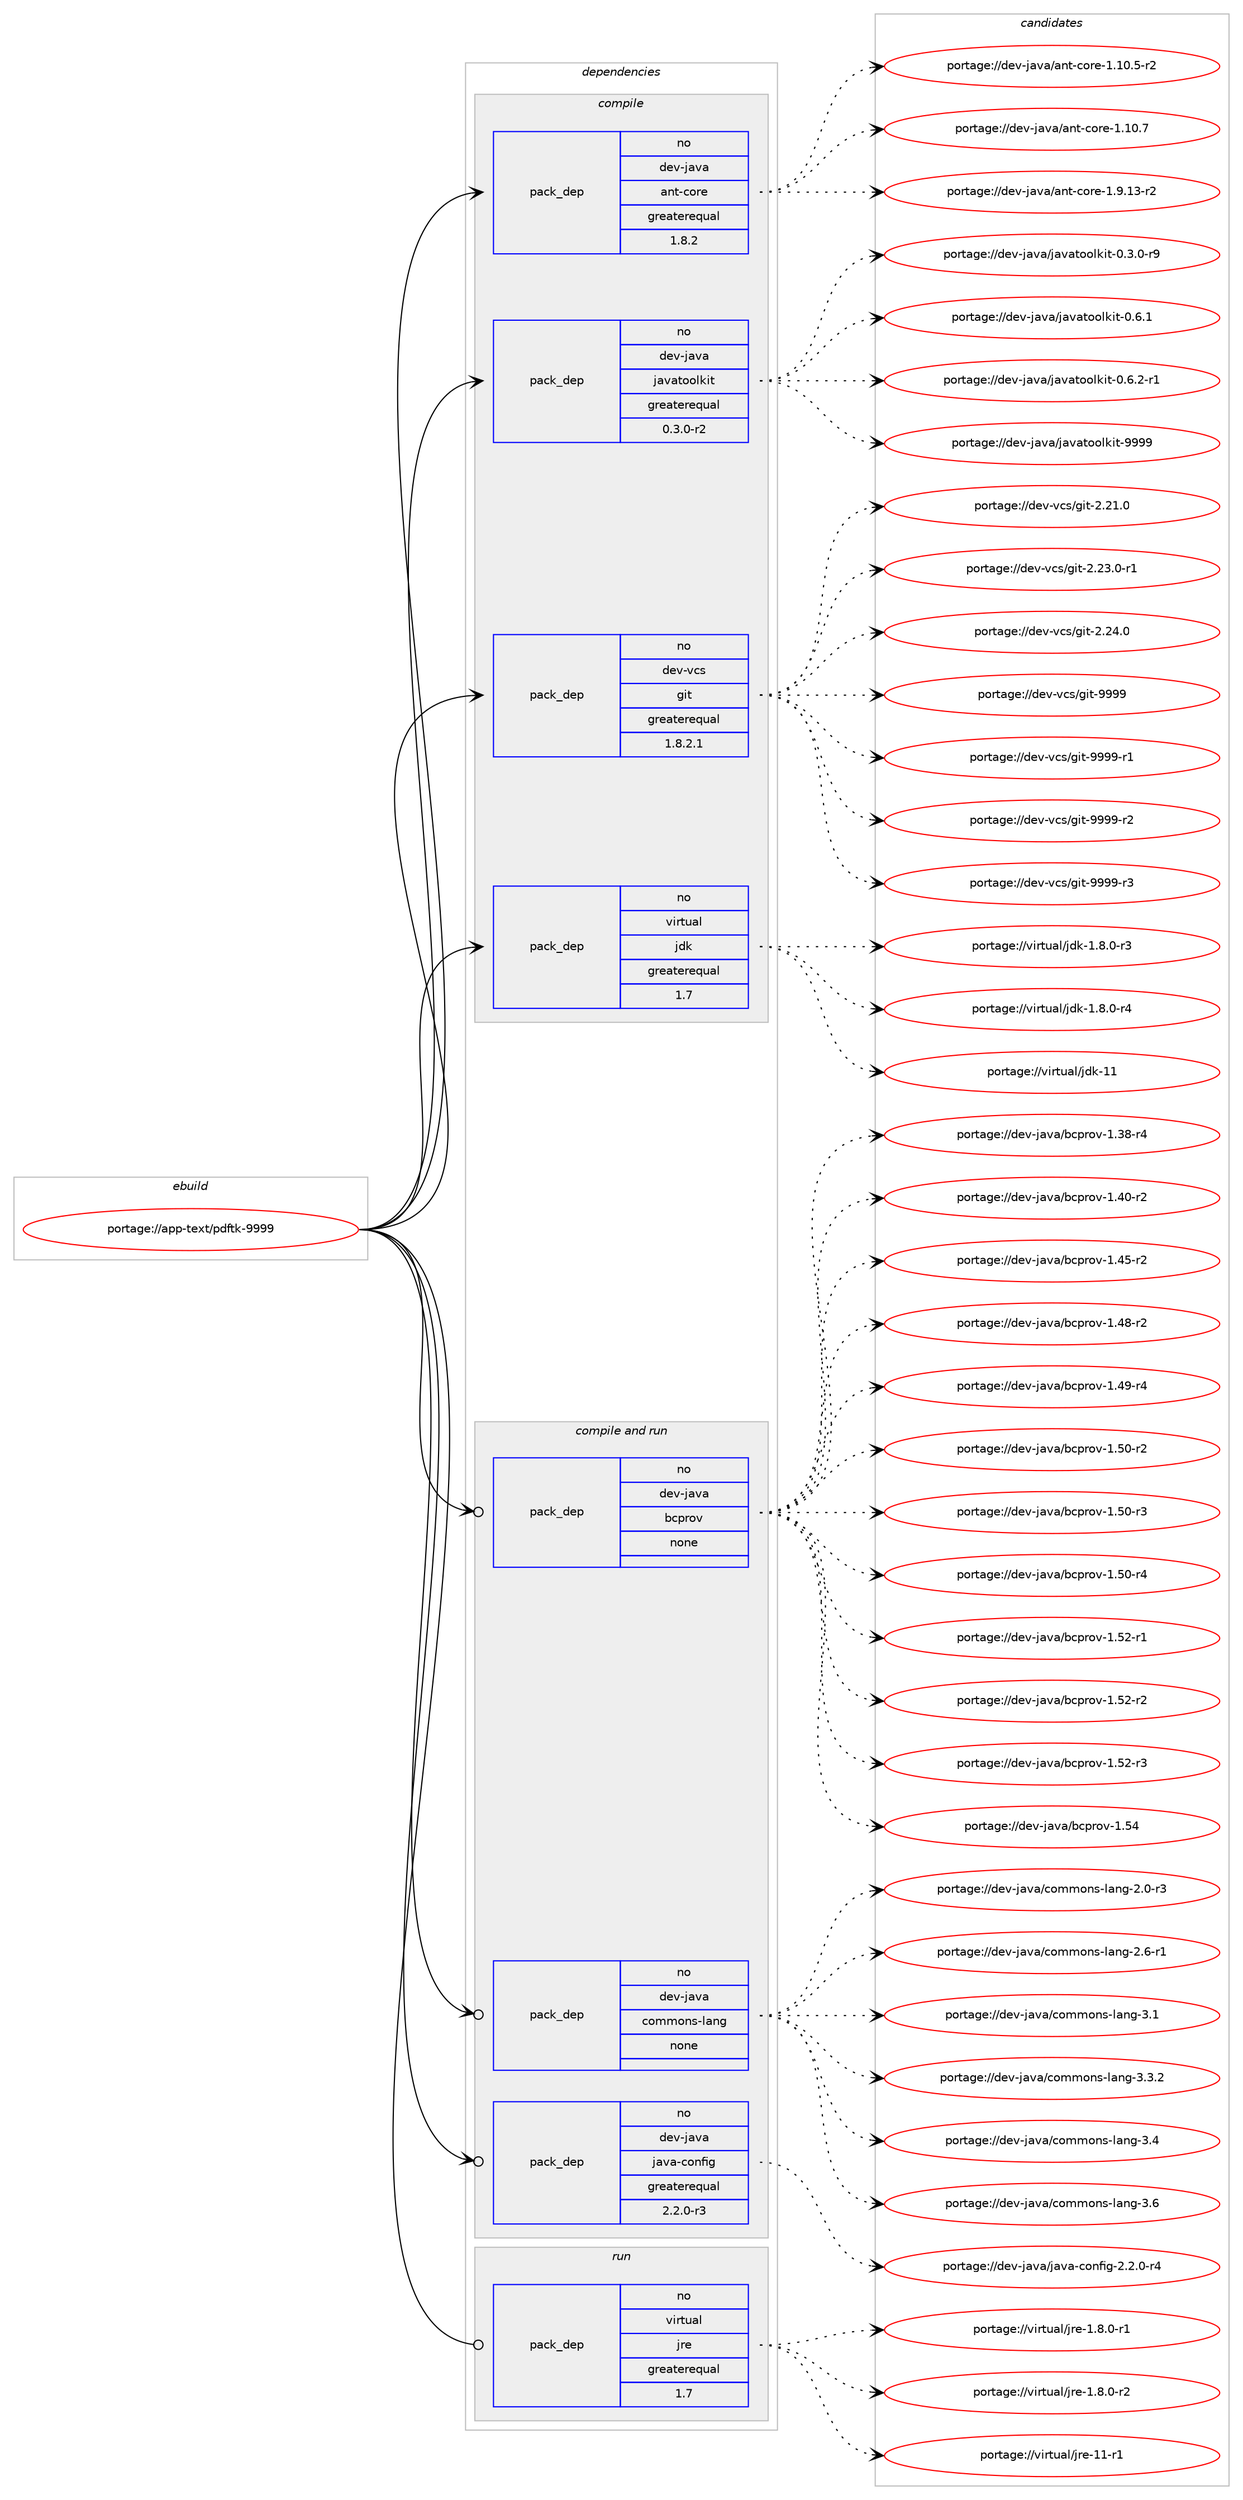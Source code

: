 digraph prolog {

# *************
# Graph options
# *************

newrank=true;
concentrate=true;
compound=true;
graph [rankdir=LR,fontname=Helvetica,fontsize=10,ranksep=1.5];#, ranksep=2.5, nodesep=0.2];
edge  [arrowhead=vee];
node  [fontname=Helvetica,fontsize=10];

# **********
# The ebuild
# **********

subgraph cluster_leftcol {
color=gray;
rank=same;
label=<<i>ebuild</i>>;
id [label="portage://app-text/pdftk-9999", color=red, width=4, href="../app-text/pdftk-9999.svg"];
}

# ****************
# The dependencies
# ****************

subgraph cluster_midcol {
color=gray;
label=<<i>dependencies</i>>;
subgraph cluster_compile {
fillcolor="#eeeeee";
style=filled;
label=<<i>compile</i>>;
subgraph pack34729 {
dependency46697 [label=<<TABLE BORDER="0" CELLBORDER="1" CELLSPACING="0" CELLPADDING="4" WIDTH="220"><TR><TD ROWSPAN="6" CELLPADDING="30">pack_dep</TD></TR><TR><TD WIDTH="110">no</TD></TR><TR><TD>dev-java</TD></TR><TR><TD>ant-core</TD></TR><TR><TD>greaterequal</TD></TR><TR><TD>1.8.2</TD></TR></TABLE>>, shape=none, color=blue];
}
id:e -> dependency46697:w [weight=20,style="solid",arrowhead="vee"];
subgraph pack34730 {
dependency46698 [label=<<TABLE BORDER="0" CELLBORDER="1" CELLSPACING="0" CELLPADDING="4" WIDTH="220"><TR><TD ROWSPAN="6" CELLPADDING="30">pack_dep</TD></TR><TR><TD WIDTH="110">no</TD></TR><TR><TD>dev-java</TD></TR><TR><TD>javatoolkit</TD></TR><TR><TD>greaterequal</TD></TR><TR><TD>0.3.0-r2</TD></TR></TABLE>>, shape=none, color=blue];
}
id:e -> dependency46698:w [weight=20,style="solid",arrowhead="vee"];
subgraph pack34731 {
dependency46699 [label=<<TABLE BORDER="0" CELLBORDER="1" CELLSPACING="0" CELLPADDING="4" WIDTH="220"><TR><TD ROWSPAN="6" CELLPADDING="30">pack_dep</TD></TR><TR><TD WIDTH="110">no</TD></TR><TR><TD>dev-vcs</TD></TR><TR><TD>git</TD></TR><TR><TD>greaterequal</TD></TR><TR><TD>1.8.2.1</TD></TR></TABLE>>, shape=none, color=blue];
}
id:e -> dependency46699:w [weight=20,style="solid",arrowhead="vee"];
subgraph pack34732 {
dependency46700 [label=<<TABLE BORDER="0" CELLBORDER="1" CELLSPACING="0" CELLPADDING="4" WIDTH="220"><TR><TD ROWSPAN="6" CELLPADDING="30">pack_dep</TD></TR><TR><TD WIDTH="110">no</TD></TR><TR><TD>virtual</TD></TR><TR><TD>jdk</TD></TR><TR><TD>greaterequal</TD></TR><TR><TD>1.7</TD></TR></TABLE>>, shape=none, color=blue];
}
id:e -> dependency46700:w [weight=20,style="solid",arrowhead="vee"];
}
subgraph cluster_compileandrun {
fillcolor="#eeeeee";
style=filled;
label=<<i>compile and run</i>>;
subgraph pack34733 {
dependency46701 [label=<<TABLE BORDER="0" CELLBORDER="1" CELLSPACING="0" CELLPADDING="4" WIDTH="220"><TR><TD ROWSPAN="6" CELLPADDING="30">pack_dep</TD></TR><TR><TD WIDTH="110">no</TD></TR><TR><TD>dev-java</TD></TR><TR><TD>bcprov</TD></TR><TR><TD>none</TD></TR><TR><TD></TD></TR></TABLE>>, shape=none, color=blue];
}
id:e -> dependency46701:w [weight=20,style="solid",arrowhead="odotvee"];
subgraph pack34734 {
dependency46702 [label=<<TABLE BORDER="0" CELLBORDER="1" CELLSPACING="0" CELLPADDING="4" WIDTH="220"><TR><TD ROWSPAN="6" CELLPADDING="30">pack_dep</TD></TR><TR><TD WIDTH="110">no</TD></TR><TR><TD>dev-java</TD></TR><TR><TD>commons-lang</TD></TR><TR><TD>none</TD></TR><TR><TD></TD></TR></TABLE>>, shape=none, color=blue];
}
id:e -> dependency46702:w [weight=20,style="solid",arrowhead="odotvee"];
subgraph pack34735 {
dependency46703 [label=<<TABLE BORDER="0" CELLBORDER="1" CELLSPACING="0" CELLPADDING="4" WIDTH="220"><TR><TD ROWSPAN="6" CELLPADDING="30">pack_dep</TD></TR><TR><TD WIDTH="110">no</TD></TR><TR><TD>dev-java</TD></TR><TR><TD>java-config</TD></TR><TR><TD>greaterequal</TD></TR><TR><TD>2.2.0-r3</TD></TR></TABLE>>, shape=none, color=blue];
}
id:e -> dependency46703:w [weight=20,style="solid",arrowhead="odotvee"];
}
subgraph cluster_run {
fillcolor="#eeeeee";
style=filled;
label=<<i>run</i>>;
subgraph pack34736 {
dependency46704 [label=<<TABLE BORDER="0" CELLBORDER="1" CELLSPACING="0" CELLPADDING="4" WIDTH="220"><TR><TD ROWSPAN="6" CELLPADDING="30">pack_dep</TD></TR><TR><TD WIDTH="110">no</TD></TR><TR><TD>virtual</TD></TR><TR><TD>jre</TD></TR><TR><TD>greaterequal</TD></TR><TR><TD>1.7</TD></TR></TABLE>>, shape=none, color=blue];
}
id:e -> dependency46704:w [weight=20,style="solid",arrowhead="odot"];
}
}

# **************
# The candidates
# **************

subgraph cluster_choices {
rank=same;
color=gray;
label=<<i>candidates</i>>;

subgraph choice34729 {
color=black;
nodesep=1;
choiceportage10010111845106971189747971101164599111114101454946494846534511450 [label="portage://dev-java/ant-core-1.10.5-r2", color=red, width=4,href="../dev-java/ant-core-1.10.5-r2.svg"];
choiceportage1001011184510697118974797110116459911111410145494649484655 [label="portage://dev-java/ant-core-1.10.7", color=red, width=4,href="../dev-java/ant-core-1.10.7.svg"];
choiceportage10010111845106971189747971101164599111114101454946574649514511450 [label="portage://dev-java/ant-core-1.9.13-r2", color=red, width=4,href="../dev-java/ant-core-1.9.13-r2.svg"];
dependency46697:e -> choiceportage10010111845106971189747971101164599111114101454946494846534511450:w [style=dotted,weight="100"];
dependency46697:e -> choiceportage1001011184510697118974797110116459911111410145494649484655:w [style=dotted,weight="100"];
dependency46697:e -> choiceportage10010111845106971189747971101164599111114101454946574649514511450:w [style=dotted,weight="100"];
}
subgraph choice34730 {
color=black;
nodesep=1;
choiceportage1001011184510697118974710697118971161111111081071051164548465146484511457 [label="portage://dev-java/javatoolkit-0.3.0-r9", color=red, width=4,href="../dev-java/javatoolkit-0.3.0-r9.svg"];
choiceportage100101118451069711897471069711897116111111108107105116454846544649 [label="portage://dev-java/javatoolkit-0.6.1", color=red, width=4,href="../dev-java/javatoolkit-0.6.1.svg"];
choiceportage1001011184510697118974710697118971161111111081071051164548465446504511449 [label="portage://dev-java/javatoolkit-0.6.2-r1", color=red, width=4,href="../dev-java/javatoolkit-0.6.2-r1.svg"];
choiceportage1001011184510697118974710697118971161111111081071051164557575757 [label="portage://dev-java/javatoolkit-9999", color=red, width=4,href="../dev-java/javatoolkit-9999.svg"];
dependency46698:e -> choiceportage1001011184510697118974710697118971161111111081071051164548465146484511457:w [style=dotted,weight="100"];
dependency46698:e -> choiceportage100101118451069711897471069711897116111111108107105116454846544649:w [style=dotted,weight="100"];
dependency46698:e -> choiceportage1001011184510697118974710697118971161111111081071051164548465446504511449:w [style=dotted,weight="100"];
dependency46698:e -> choiceportage1001011184510697118974710697118971161111111081071051164557575757:w [style=dotted,weight="100"];
}
subgraph choice34731 {
color=black;
nodesep=1;
choiceportage10010111845118991154710310511645504650494648 [label="portage://dev-vcs/git-2.21.0", color=red, width=4,href="../dev-vcs/git-2.21.0.svg"];
choiceportage100101118451189911547103105116455046505146484511449 [label="portage://dev-vcs/git-2.23.0-r1", color=red, width=4,href="../dev-vcs/git-2.23.0-r1.svg"];
choiceportage10010111845118991154710310511645504650524648 [label="portage://dev-vcs/git-2.24.0", color=red, width=4,href="../dev-vcs/git-2.24.0.svg"];
choiceportage1001011184511899115471031051164557575757 [label="portage://dev-vcs/git-9999", color=red, width=4,href="../dev-vcs/git-9999.svg"];
choiceportage10010111845118991154710310511645575757574511449 [label="portage://dev-vcs/git-9999-r1", color=red, width=4,href="../dev-vcs/git-9999-r1.svg"];
choiceportage10010111845118991154710310511645575757574511450 [label="portage://dev-vcs/git-9999-r2", color=red, width=4,href="../dev-vcs/git-9999-r2.svg"];
choiceportage10010111845118991154710310511645575757574511451 [label="portage://dev-vcs/git-9999-r3", color=red, width=4,href="../dev-vcs/git-9999-r3.svg"];
dependency46699:e -> choiceportage10010111845118991154710310511645504650494648:w [style=dotted,weight="100"];
dependency46699:e -> choiceportage100101118451189911547103105116455046505146484511449:w [style=dotted,weight="100"];
dependency46699:e -> choiceportage10010111845118991154710310511645504650524648:w [style=dotted,weight="100"];
dependency46699:e -> choiceportage1001011184511899115471031051164557575757:w [style=dotted,weight="100"];
dependency46699:e -> choiceportage10010111845118991154710310511645575757574511449:w [style=dotted,weight="100"];
dependency46699:e -> choiceportage10010111845118991154710310511645575757574511450:w [style=dotted,weight="100"];
dependency46699:e -> choiceportage10010111845118991154710310511645575757574511451:w [style=dotted,weight="100"];
}
subgraph choice34732 {
color=black;
nodesep=1;
choiceportage11810511411611797108471061001074549465646484511451 [label="portage://virtual/jdk-1.8.0-r3", color=red, width=4,href="../virtual/jdk-1.8.0-r3.svg"];
choiceportage11810511411611797108471061001074549465646484511452 [label="portage://virtual/jdk-1.8.0-r4", color=red, width=4,href="../virtual/jdk-1.8.0-r4.svg"];
choiceportage1181051141161179710847106100107454949 [label="portage://virtual/jdk-11", color=red, width=4,href="../virtual/jdk-11.svg"];
dependency46700:e -> choiceportage11810511411611797108471061001074549465646484511451:w [style=dotted,weight="100"];
dependency46700:e -> choiceportage11810511411611797108471061001074549465646484511452:w [style=dotted,weight="100"];
dependency46700:e -> choiceportage1181051141161179710847106100107454949:w [style=dotted,weight="100"];
}
subgraph choice34733 {
color=black;
nodesep=1;
choiceportage10010111845106971189747989911211411111845494651564511452 [label="portage://dev-java/bcprov-1.38-r4", color=red, width=4,href="../dev-java/bcprov-1.38-r4.svg"];
choiceportage10010111845106971189747989911211411111845494652484511450 [label="portage://dev-java/bcprov-1.40-r2", color=red, width=4,href="../dev-java/bcprov-1.40-r2.svg"];
choiceportage10010111845106971189747989911211411111845494652534511450 [label="portage://dev-java/bcprov-1.45-r2", color=red, width=4,href="../dev-java/bcprov-1.45-r2.svg"];
choiceportage10010111845106971189747989911211411111845494652564511450 [label="portage://dev-java/bcprov-1.48-r2", color=red, width=4,href="../dev-java/bcprov-1.48-r2.svg"];
choiceportage10010111845106971189747989911211411111845494652574511452 [label="portage://dev-java/bcprov-1.49-r4", color=red, width=4,href="../dev-java/bcprov-1.49-r4.svg"];
choiceportage10010111845106971189747989911211411111845494653484511450 [label="portage://dev-java/bcprov-1.50-r2", color=red, width=4,href="../dev-java/bcprov-1.50-r2.svg"];
choiceportage10010111845106971189747989911211411111845494653484511451 [label="portage://dev-java/bcprov-1.50-r3", color=red, width=4,href="../dev-java/bcprov-1.50-r3.svg"];
choiceportage10010111845106971189747989911211411111845494653484511452 [label="portage://dev-java/bcprov-1.50-r4", color=red, width=4,href="../dev-java/bcprov-1.50-r4.svg"];
choiceportage10010111845106971189747989911211411111845494653504511449 [label="portage://dev-java/bcprov-1.52-r1", color=red, width=4,href="../dev-java/bcprov-1.52-r1.svg"];
choiceportage10010111845106971189747989911211411111845494653504511450 [label="portage://dev-java/bcprov-1.52-r2", color=red, width=4,href="../dev-java/bcprov-1.52-r2.svg"];
choiceportage10010111845106971189747989911211411111845494653504511451 [label="portage://dev-java/bcprov-1.52-r3", color=red, width=4,href="../dev-java/bcprov-1.52-r3.svg"];
choiceportage1001011184510697118974798991121141111184549465352 [label="portage://dev-java/bcprov-1.54", color=red, width=4,href="../dev-java/bcprov-1.54.svg"];
dependency46701:e -> choiceportage10010111845106971189747989911211411111845494651564511452:w [style=dotted,weight="100"];
dependency46701:e -> choiceportage10010111845106971189747989911211411111845494652484511450:w [style=dotted,weight="100"];
dependency46701:e -> choiceportage10010111845106971189747989911211411111845494652534511450:w [style=dotted,weight="100"];
dependency46701:e -> choiceportage10010111845106971189747989911211411111845494652564511450:w [style=dotted,weight="100"];
dependency46701:e -> choiceportage10010111845106971189747989911211411111845494652574511452:w [style=dotted,weight="100"];
dependency46701:e -> choiceportage10010111845106971189747989911211411111845494653484511450:w [style=dotted,weight="100"];
dependency46701:e -> choiceportage10010111845106971189747989911211411111845494653484511451:w [style=dotted,weight="100"];
dependency46701:e -> choiceportage10010111845106971189747989911211411111845494653484511452:w [style=dotted,weight="100"];
dependency46701:e -> choiceportage10010111845106971189747989911211411111845494653504511449:w [style=dotted,weight="100"];
dependency46701:e -> choiceportage10010111845106971189747989911211411111845494653504511450:w [style=dotted,weight="100"];
dependency46701:e -> choiceportage10010111845106971189747989911211411111845494653504511451:w [style=dotted,weight="100"];
dependency46701:e -> choiceportage1001011184510697118974798991121141111184549465352:w [style=dotted,weight="100"];
}
subgraph choice34734 {
color=black;
nodesep=1;
choiceportage10010111845106971189747991111091091111101154510897110103455046484511451 [label="portage://dev-java/commons-lang-2.0-r3", color=red, width=4,href="../dev-java/commons-lang-2.0-r3.svg"];
choiceportage10010111845106971189747991111091091111101154510897110103455046544511449 [label="portage://dev-java/commons-lang-2.6-r1", color=red, width=4,href="../dev-java/commons-lang-2.6-r1.svg"];
choiceportage1001011184510697118974799111109109111110115451089711010345514649 [label="portage://dev-java/commons-lang-3.1", color=red, width=4,href="../dev-java/commons-lang-3.1.svg"];
choiceportage10010111845106971189747991111091091111101154510897110103455146514650 [label="portage://dev-java/commons-lang-3.3.2", color=red, width=4,href="../dev-java/commons-lang-3.3.2.svg"];
choiceportage1001011184510697118974799111109109111110115451089711010345514652 [label="portage://dev-java/commons-lang-3.4", color=red, width=4,href="../dev-java/commons-lang-3.4.svg"];
choiceportage1001011184510697118974799111109109111110115451089711010345514654 [label="portage://dev-java/commons-lang-3.6", color=red, width=4,href="../dev-java/commons-lang-3.6.svg"];
dependency46702:e -> choiceportage10010111845106971189747991111091091111101154510897110103455046484511451:w [style=dotted,weight="100"];
dependency46702:e -> choiceportage10010111845106971189747991111091091111101154510897110103455046544511449:w [style=dotted,weight="100"];
dependency46702:e -> choiceportage1001011184510697118974799111109109111110115451089711010345514649:w [style=dotted,weight="100"];
dependency46702:e -> choiceportage10010111845106971189747991111091091111101154510897110103455146514650:w [style=dotted,weight="100"];
dependency46702:e -> choiceportage1001011184510697118974799111109109111110115451089711010345514652:w [style=dotted,weight="100"];
dependency46702:e -> choiceportage1001011184510697118974799111109109111110115451089711010345514654:w [style=dotted,weight="100"];
}
subgraph choice34735 {
color=black;
nodesep=1;
choiceportage10010111845106971189747106971189745991111101021051034550465046484511452 [label="portage://dev-java/java-config-2.2.0-r4", color=red, width=4,href="../dev-java/java-config-2.2.0-r4.svg"];
dependency46703:e -> choiceportage10010111845106971189747106971189745991111101021051034550465046484511452:w [style=dotted,weight="100"];
}
subgraph choice34736 {
color=black;
nodesep=1;
choiceportage11810511411611797108471061141014549465646484511449 [label="portage://virtual/jre-1.8.0-r1", color=red, width=4,href="../virtual/jre-1.8.0-r1.svg"];
choiceportage11810511411611797108471061141014549465646484511450 [label="portage://virtual/jre-1.8.0-r2", color=red, width=4,href="../virtual/jre-1.8.0-r2.svg"];
choiceportage11810511411611797108471061141014549494511449 [label="portage://virtual/jre-11-r1", color=red, width=4,href="../virtual/jre-11-r1.svg"];
dependency46704:e -> choiceportage11810511411611797108471061141014549465646484511449:w [style=dotted,weight="100"];
dependency46704:e -> choiceportage11810511411611797108471061141014549465646484511450:w [style=dotted,weight="100"];
dependency46704:e -> choiceportage11810511411611797108471061141014549494511449:w [style=dotted,weight="100"];
}
}

}

